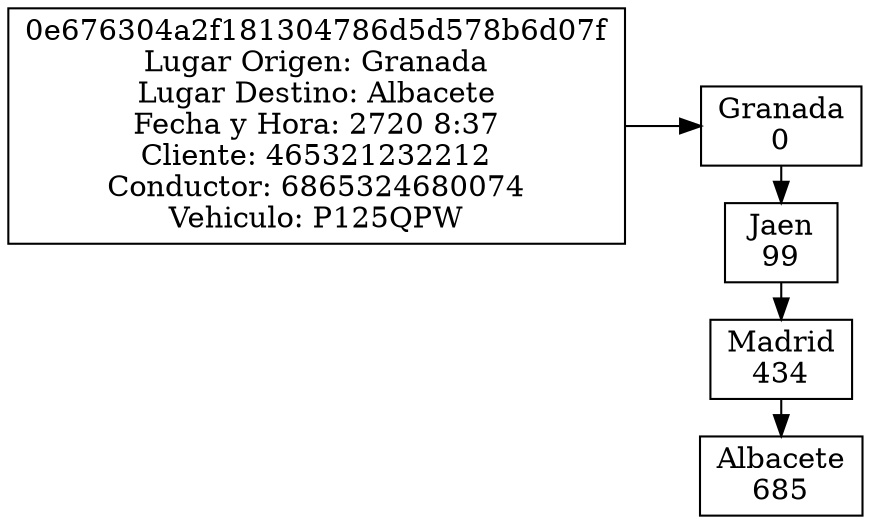 digraph BlockChain{ 
node[shape=box]; 
rankdir = LR; 

"28040687"[label = "0e676304a2f181304786d5d578b6d07f&#92;nLugar Origen: Granada&#92;nLugar Destino: Albacete&#92;nFecha y Hora: 2720 8:37&#92;nCliente: 465321232212&#92;nConductor: 6865324680074&#92;nVehiculo: P125QPW"] 

subgraph ruta_28040687{ 
rank=same; 
"Granada_28040687"[label="Granada&#92;n0"]; 
"Jaen_28040687"[label="Jaen&#92;n99"]; 
"Madrid_28040687"[label="Madrid&#92;n434"]; 
"Albacete_28040687"[label="Albacete&#92;n685"]; 

"Granada_28040687"->"Jaen_28040687"; 
"Jaen_28040687"->"Madrid_28040687"; 
"Madrid_28040687"->"Albacete_28040687"; 
}
"28040687"->"Granada_28040687"; 
}